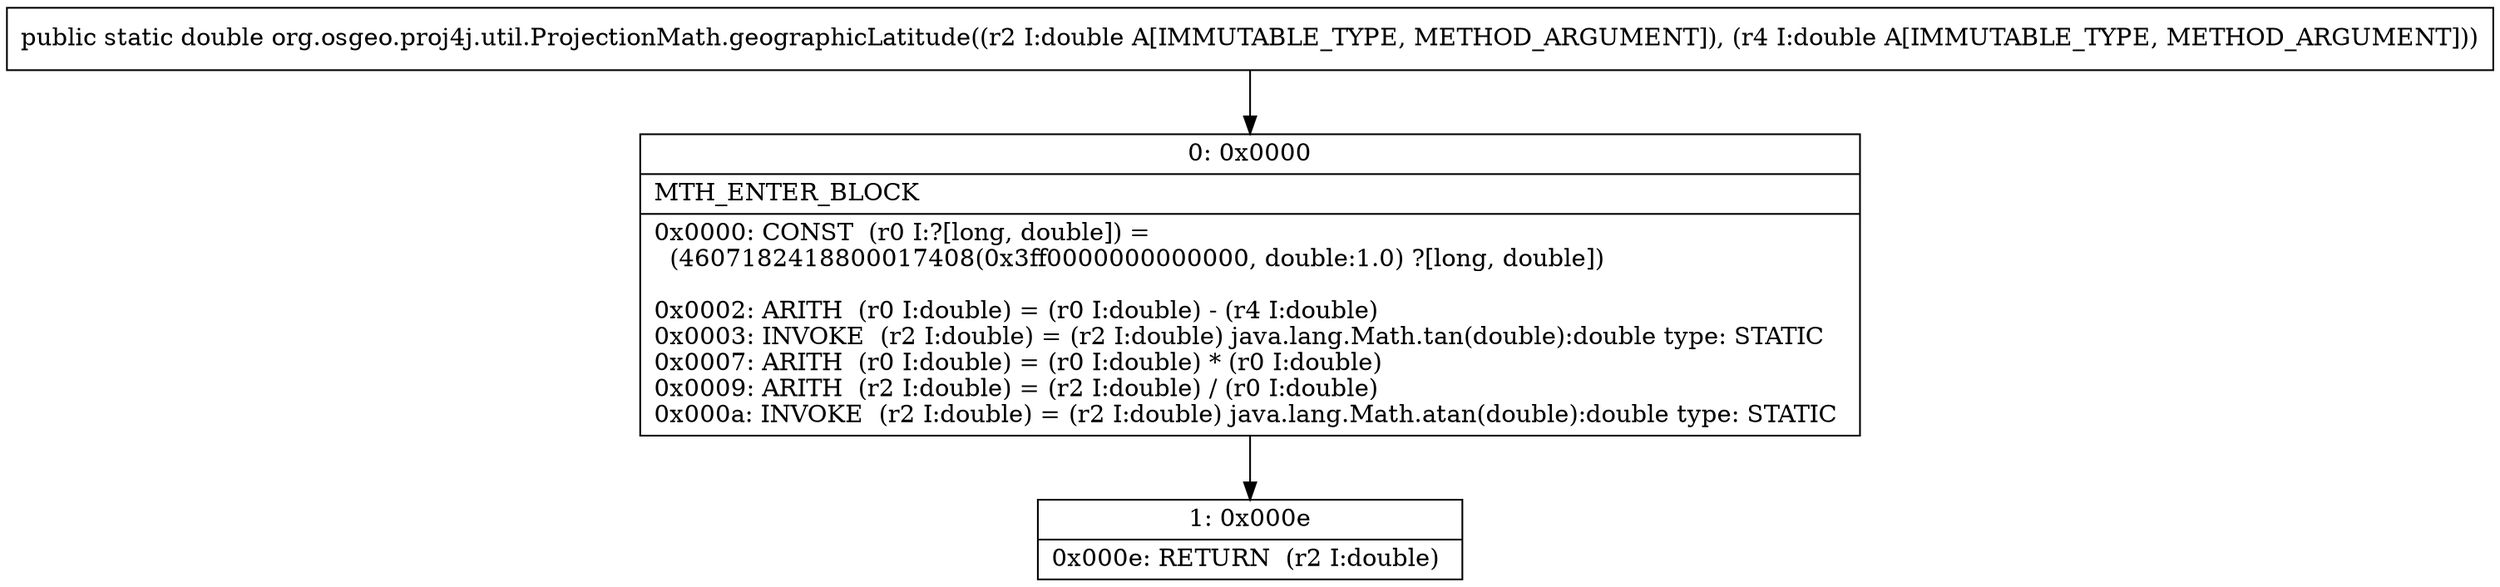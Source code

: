 digraph "CFG fororg.osgeo.proj4j.util.ProjectionMath.geographicLatitude(DD)D" {
Node_0 [shape=record,label="{0\:\ 0x0000|MTH_ENTER_BLOCK\l|0x0000: CONST  (r0 I:?[long, double]) = \l  (4607182418800017408(0x3ff0000000000000, double:1.0) ?[long, double])\l \l0x0002: ARITH  (r0 I:double) = (r0 I:double) \- (r4 I:double) \l0x0003: INVOKE  (r2 I:double) = (r2 I:double) java.lang.Math.tan(double):double type: STATIC \l0x0007: ARITH  (r0 I:double) = (r0 I:double) * (r0 I:double) \l0x0009: ARITH  (r2 I:double) = (r2 I:double) \/ (r0 I:double) \l0x000a: INVOKE  (r2 I:double) = (r2 I:double) java.lang.Math.atan(double):double type: STATIC \l}"];
Node_1 [shape=record,label="{1\:\ 0x000e|0x000e: RETURN  (r2 I:double) \l}"];
MethodNode[shape=record,label="{public static double org.osgeo.proj4j.util.ProjectionMath.geographicLatitude((r2 I:double A[IMMUTABLE_TYPE, METHOD_ARGUMENT]), (r4 I:double A[IMMUTABLE_TYPE, METHOD_ARGUMENT])) }"];
MethodNode -> Node_0;
Node_0 -> Node_1;
}

